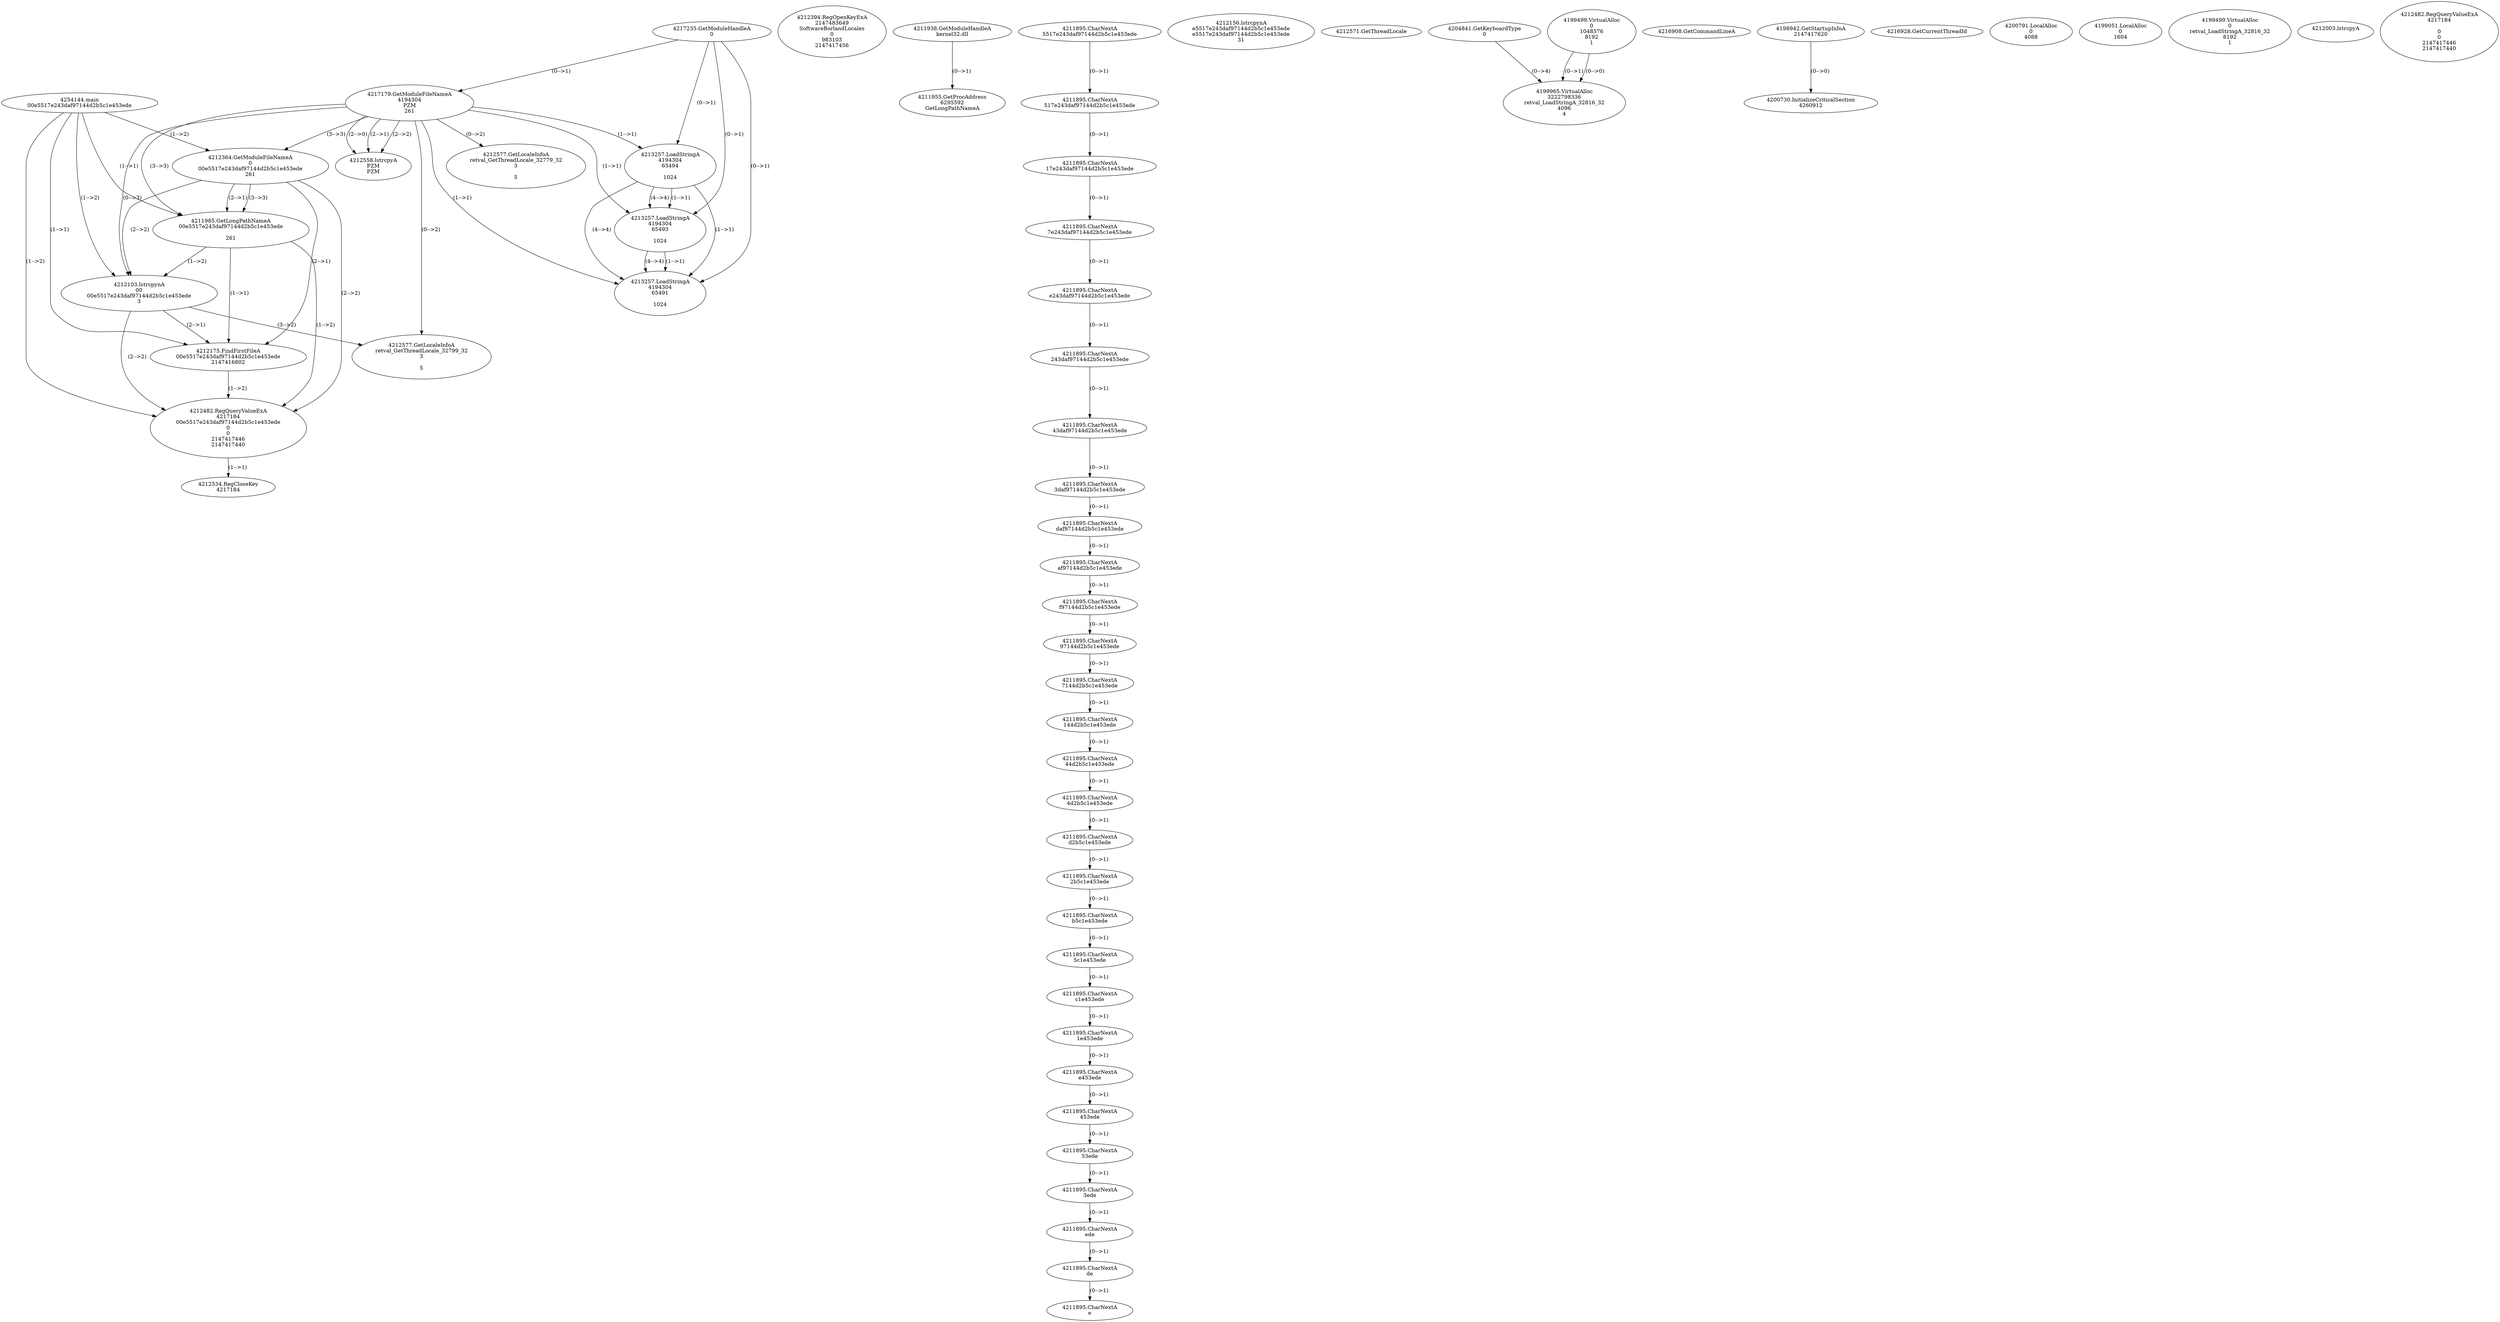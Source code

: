 // Global SCDG with merge call
digraph {
	0 [label="4254144.main
00e5517e243daf97144d2b5c1e453ede"]
	1 [label="4217235.GetModuleHandleA
0"]
	2 [label="4217179.GetModuleFileNameA
4194304
PZM
261"]
	1 -> 2 [label="(0-->1)"]
	3 [label="4212364.GetModuleFileNameA
0
00e5517e243daf97144d2b5c1e453ede
261"]
	0 -> 3 [label="(1-->2)"]
	2 -> 3 [label="(3-->3)"]
	4 [label="4212394.RegOpenKeyExA
2147483649
Software\Borland\Locales
0
983103
2147417456"]
	5 [label="4211938.GetModuleHandleA
kernel32.dll"]
	6 [label="4211955.GetProcAddress
6295592
GetLongPathNameA"]
	5 -> 6 [label="(0-->1)"]
	7 [label="4211985.GetLongPathNameA
00e5517e243daf97144d2b5c1e453ede

261"]
	0 -> 7 [label="(1-->1)"]
	3 -> 7 [label="(2-->1)"]
	2 -> 7 [label="(3-->3)"]
	3 -> 7 [label="(3-->3)"]
	8 [label="4212103.lstrcpynA
00
00e5517e243daf97144d2b5c1e453ede
3"]
	0 -> 8 [label="(1-->2)"]
	3 -> 8 [label="(2-->2)"]
	7 -> 8 [label="(1-->2)"]
	2 -> 8 [label="(0-->3)"]
	9 [label="4211895.CharNextA
5517e243daf97144d2b5c1e453ede"]
	10 [label="4211895.CharNextA
517e243daf97144d2b5c1e453ede"]
	9 -> 10 [label="(0-->1)"]
	11 [label="4211895.CharNextA
17e243daf97144d2b5c1e453ede"]
	10 -> 11 [label="(0-->1)"]
	12 [label="4211895.CharNextA
7e243daf97144d2b5c1e453ede"]
	11 -> 12 [label="(0-->1)"]
	13 [label="4211895.CharNextA
e243daf97144d2b5c1e453ede"]
	12 -> 13 [label="(0-->1)"]
	14 [label="4211895.CharNextA
243daf97144d2b5c1e453ede"]
	13 -> 14 [label="(0-->1)"]
	15 [label="4211895.CharNextA
43daf97144d2b5c1e453ede"]
	14 -> 15 [label="(0-->1)"]
	16 [label="4211895.CharNextA
3daf97144d2b5c1e453ede"]
	15 -> 16 [label="(0-->1)"]
	17 [label="4211895.CharNextA
daf97144d2b5c1e453ede"]
	16 -> 17 [label="(0-->1)"]
	18 [label="4211895.CharNextA
af97144d2b5c1e453ede"]
	17 -> 18 [label="(0-->1)"]
	19 [label="4211895.CharNextA
f97144d2b5c1e453ede"]
	18 -> 19 [label="(0-->1)"]
	20 [label="4211895.CharNextA
97144d2b5c1e453ede"]
	19 -> 20 [label="(0-->1)"]
	21 [label="4211895.CharNextA
7144d2b5c1e453ede"]
	20 -> 21 [label="(0-->1)"]
	22 [label="4211895.CharNextA
144d2b5c1e453ede"]
	21 -> 22 [label="(0-->1)"]
	23 [label="4211895.CharNextA
44d2b5c1e453ede"]
	22 -> 23 [label="(0-->1)"]
	24 [label="4211895.CharNextA
4d2b5c1e453ede"]
	23 -> 24 [label="(0-->1)"]
	25 [label="4211895.CharNextA
d2b5c1e453ede"]
	24 -> 25 [label="(0-->1)"]
	26 [label="4211895.CharNextA
2b5c1e453ede"]
	25 -> 26 [label="(0-->1)"]
	27 [label="4211895.CharNextA
b5c1e453ede"]
	26 -> 27 [label="(0-->1)"]
	28 [label="4211895.CharNextA
5c1e453ede"]
	27 -> 28 [label="(0-->1)"]
	29 [label="4211895.CharNextA
c1e453ede"]
	28 -> 29 [label="(0-->1)"]
	30 [label="4211895.CharNextA
1e453ede"]
	29 -> 30 [label="(0-->1)"]
	31 [label="4211895.CharNextA
e453ede"]
	30 -> 31 [label="(0-->1)"]
	32 [label="4211895.CharNextA
453ede"]
	31 -> 32 [label="(0-->1)"]
	33 [label="4211895.CharNextA
53ede"]
	32 -> 33 [label="(0-->1)"]
	34 [label="4211895.CharNextA
3ede"]
	33 -> 34 [label="(0-->1)"]
	35 [label="4211895.CharNextA
ede"]
	34 -> 35 [label="(0-->1)"]
	36 [label="4211895.CharNextA
de"]
	35 -> 36 [label="(0-->1)"]
	37 [label="4211895.CharNextA
e"]
	36 -> 37 [label="(0-->1)"]
	38 [label="4212156.lstrcpynA
e5517e243daf97144d2b5c1e453ede
e5517e243daf97144d2b5c1e453ede
31"]
	39 [label="4212175.FindFirstFileA
00e5517e243daf97144d2b5c1e453ede
2147416802"]
	0 -> 39 [label="(1-->1)"]
	3 -> 39 [label="(2-->1)"]
	7 -> 39 [label="(1-->1)"]
	8 -> 39 [label="(2-->1)"]
	40 [label="4212482.RegQueryValueExA
4217184
00e5517e243daf97144d2b5c1e453ede
0
0
2147417446
2147417440"]
	0 -> 40 [label="(1-->2)"]
	3 -> 40 [label="(2-->2)"]
	7 -> 40 [label="(1-->2)"]
	8 -> 40 [label="(2-->2)"]
	39 -> 40 [label="(1-->2)"]
	41 [label="4212534.RegCloseKey
4217184"]
	40 -> 41 [label="(1-->1)"]
	42 [label="4212558.lstrcpyA
PZM
PZM"]
	2 -> 42 [label="(2-->1)"]
	2 -> 42 [label="(2-->2)"]
	2 -> 42 [label="(2-->0)"]
	43 [label="4212571.GetThreadLocale
"]
	44 [label="4212577.GetLocaleInfoA
retval_GetThreadLocale_32799_32
3

5"]
	2 -> 44 [label="(0-->2)"]
	8 -> 44 [label="(3-->2)"]
	45 [label="4204841.GetKeyboardType
0"]
	46 [label="4216908.GetCommandLineA
"]
	47 [label="4198942.GetStartupInfoA
2147417620"]
	48 [label="4216928.GetCurrentThreadId
"]
	49 [label="4213257.LoadStringA
4194304
65494

1024"]
	1 -> 49 [label="(0-->1)"]
	2 -> 49 [label="(1-->1)"]
	50 [label="4213257.LoadStringA
4194304
65493

1024"]
	1 -> 50 [label="(0-->1)"]
	2 -> 50 [label="(1-->1)"]
	49 -> 50 [label="(1-->1)"]
	49 -> 50 [label="(4-->4)"]
	51 [label="4213257.LoadStringA
4194304
65491

1024"]
	1 -> 51 [label="(0-->1)"]
	2 -> 51 [label="(1-->1)"]
	49 -> 51 [label="(1-->1)"]
	50 -> 51 [label="(1-->1)"]
	49 -> 51 [label="(4-->4)"]
	50 -> 51 [label="(4-->4)"]
	52 [label="4200730.InitializeCriticalSection
4260912"]
	47 -> 52 [label="(0-->0)"]
	53 [label="4200791.LocalAlloc
0
4088"]
	54 [label="4199499.VirtualAlloc
0
1048576
8192
1"]
	55 [label="4199051.LocalAlloc
0
1604"]
	56 [label="4199965.VirtualAlloc
3222798336
retval_LoadStringA_32816_32
4096
4"]
	54 -> 56 [label="(0-->1)"]
	45 -> 56 [label="(0-->4)"]
	54 -> 56 [label="(0-->0)"]
	57 [label="4199499.VirtualAlloc
0
retval_LoadStringA_32816_32
8192
1"]
	58 [label="4212003.lstrcpyA

"]
	59 [label="4212482.RegQueryValueExA
4217184

0
0
2147417446
2147417440"]
	60 [label="4212577.GetLocaleInfoA
retval_GetThreadLocale_32779_32
3

5"]
	2 -> 60 [label="(0-->2)"]
}
